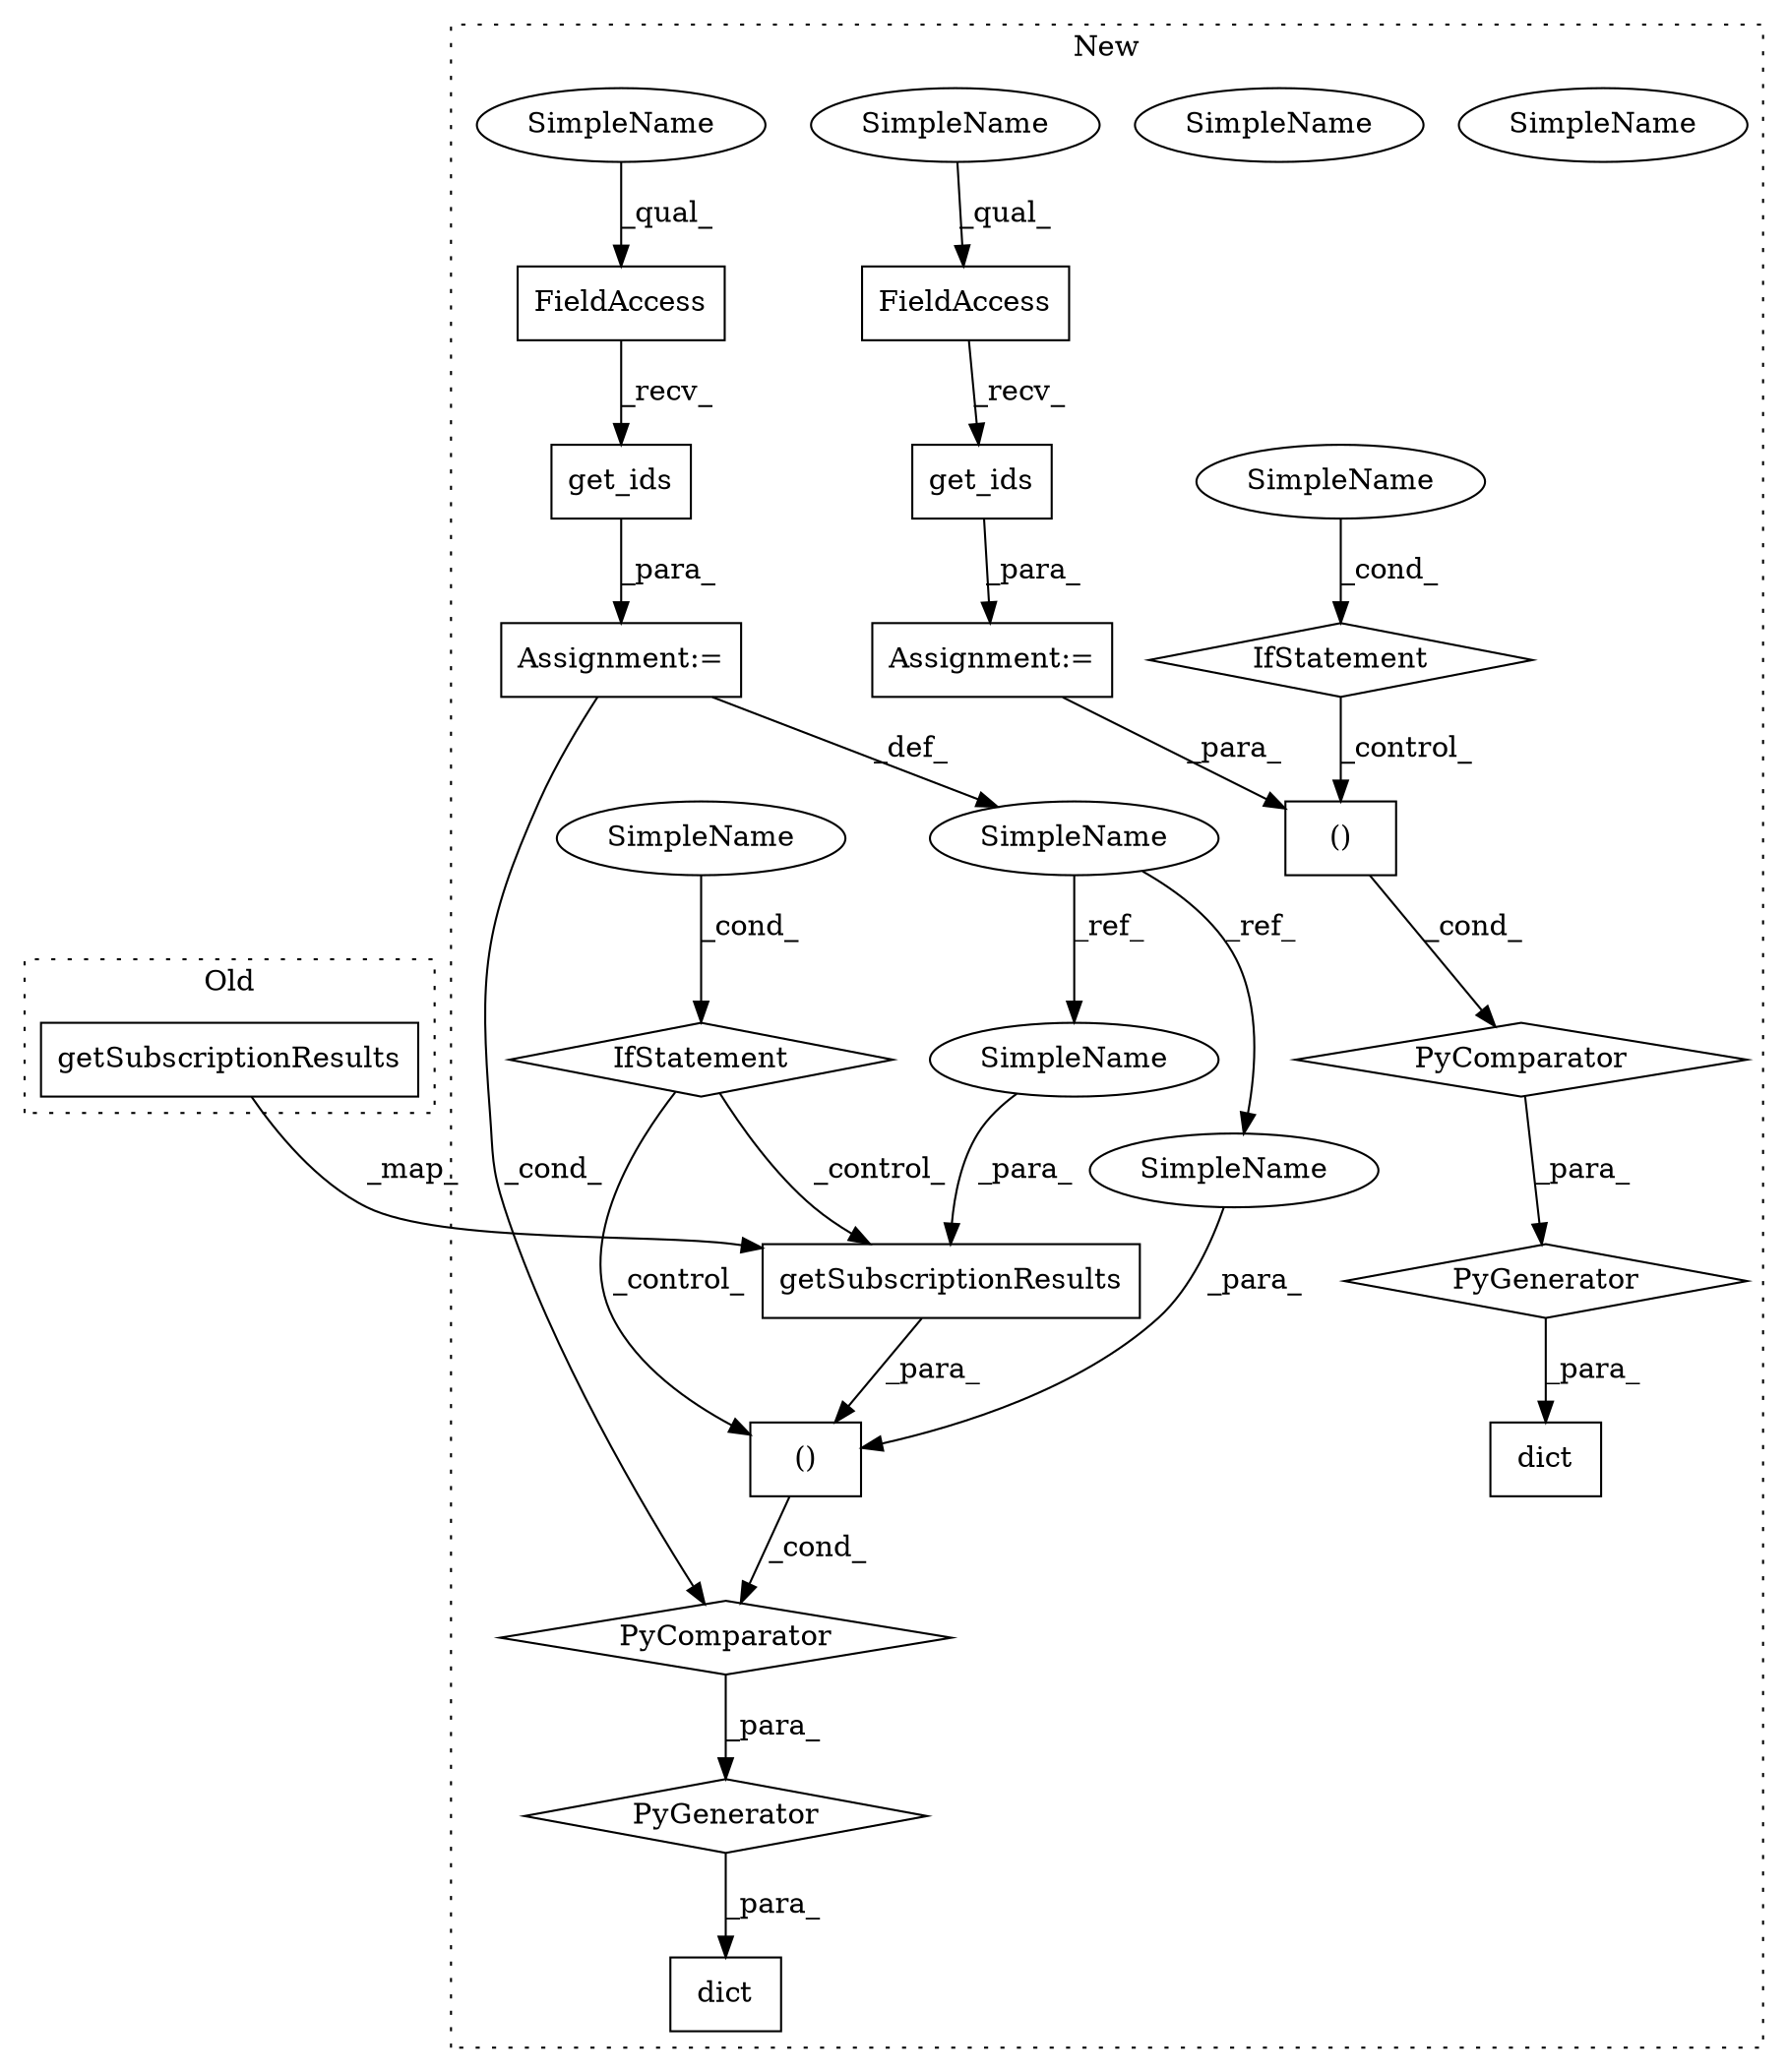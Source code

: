 digraph G {
subgraph cluster0 {
1 [label="getSubscriptionResults" a="32" s="2522" l="24" shape="box"];
label = "Old";
style="dotted";
}
subgraph cluster1 {
2 [label="getSubscriptionResults" a="32" s="2588,2617" l="23,1" shape="box"];
3 [label="()" a="106" s="2539" l="79" shape="box"];
4 [label="PyComparator" a="113" s="2683" l="44" shape="diamond"];
5 [label="get_ids" a="32" s="2709" l="9" shape="box"];
6 [label="FieldAccess" a="22" s="2695" l="13" shape="box"];
7 [label="IfStatement" a="25" s="2683" l="44" shape="diamond"];
8 [label="dict" a="32" s="2516,2740" l="23,-10" shape="box"];
9 [label="SimpleName" a="42" s="2686" l="6" shape="ellipse"];
10 [label="SimpleName" a="42" s="2722" l="5" shape="ellipse"];
11 [label="PyGenerator" a="107" s="2539" l="201" shape="diamond"];
12 [label="Assignment:=" a="7" s="2683" l="44" shape="box"];
13 [label="()" a="106" s="2769" l="82" shape="box"];
14 [label="PyGenerator" a="107" s="2769" l="209" shape="diamond"];
15 [label="PyComparator" a="113" s="2916" l="49" shape="diamond"];
16 [label="FieldAccess" a="22" s="2927" l="19" shape="box"];
17 [label="SimpleName" a="42" s="2960" l="5" shape="ellipse"];
18 [label="IfStatement" a="25" s="2916" l="49" shape="diamond"];
19 [label="dict" a="32" s="2746,2978" l="23,-10" shape="box"];
20 [label="Assignment:=" a="7" s="2916" l="49" shape="box"];
21 [label="get_ids" a="32" s="2947" l="9" shape="box"];
22 [label="SimpleName" a="42" s="2539" l="6" shape="ellipse"];
23 [label="SimpleName" a="42" s="2611" l="6" shape="ellipse"];
24 [label="SimpleName" a="42" s="2960" l="5" shape="ellipse"];
25 [label="SimpleName" a="42" s="2722" l="5" shape="ellipse"];
26 [label="SimpleName" a="42" s="2927" l="4" shape="ellipse"];
27 [label="SimpleName" a="42" s="2695" l="4" shape="ellipse"];
label = "New";
style="dotted";
}
1 -> 2 [label="_map_"];
2 -> 3 [label="_para_"];
3 -> 4 [label="_cond_"];
4 -> 11 [label="_para_"];
5 -> 12 [label="_para_"];
6 -> 5 [label="_recv_"];
7 -> 3 [label="_control_"];
7 -> 2 [label="_control_"];
9 -> 23 [label="_ref_"];
9 -> 22 [label="_ref_"];
11 -> 8 [label="_para_"];
12 -> 4 [label="_cond_"];
12 -> 9 [label="_def_"];
13 -> 15 [label="_cond_"];
14 -> 19 [label="_para_"];
15 -> 14 [label="_para_"];
16 -> 21 [label="_recv_"];
18 -> 13 [label="_control_"];
20 -> 13 [label="_para_"];
21 -> 20 [label="_para_"];
22 -> 3 [label="_para_"];
23 -> 2 [label="_para_"];
24 -> 18 [label="_cond_"];
25 -> 7 [label="_cond_"];
26 -> 16 [label="_qual_"];
27 -> 6 [label="_qual_"];
}
